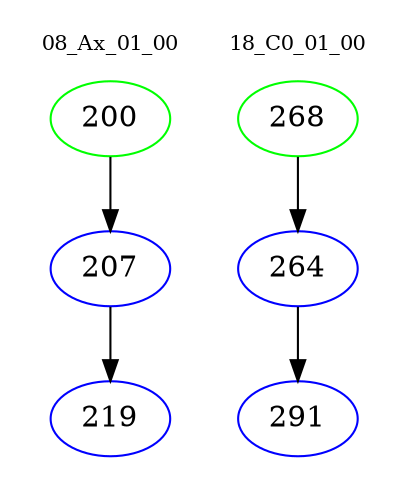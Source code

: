digraph{
subgraph cluster_0 {
color = white
label = "08_Ax_01_00";
fontsize=10;
T0_200 [label="200", color="green"]
T0_200 -> T0_207 [color="black"]
T0_207 [label="207", color="blue"]
T0_207 -> T0_219 [color="black"]
T0_219 [label="219", color="blue"]
}
subgraph cluster_1 {
color = white
label = "18_C0_01_00";
fontsize=10;
T1_268 [label="268", color="green"]
T1_268 -> T1_264 [color="black"]
T1_264 [label="264", color="blue"]
T1_264 -> T1_291 [color="black"]
T1_291 [label="291", color="blue"]
}
}
